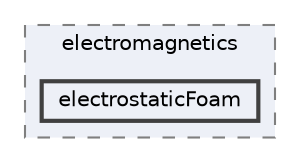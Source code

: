 digraph "applications/solvers/electromagnetics/electrostaticFoam"
{
 // LATEX_PDF_SIZE
  bgcolor="transparent";
  edge [fontname=Helvetica,fontsize=10,labelfontname=Helvetica,labelfontsize=10];
  node [fontname=Helvetica,fontsize=10,shape=box,height=0.2,width=0.4];
  compound=true
  subgraph clusterdir_6925107ea68bc879ce25441c80612b3f {
    graph [ bgcolor="#edf0f7", pencolor="grey50", label="electromagnetics", fontname=Helvetica,fontsize=10 style="filled,dashed", URL="dir_6925107ea68bc879ce25441c80612b3f.html",tooltip=""]
  dir_2008b9ab3570f6d7e28036740109072b [label="electrostaticFoam", fillcolor="#edf0f7", color="grey25", style="filled,bold", URL="dir_2008b9ab3570f6d7e28036740109072b.html",tooltip=""];
  }
}
